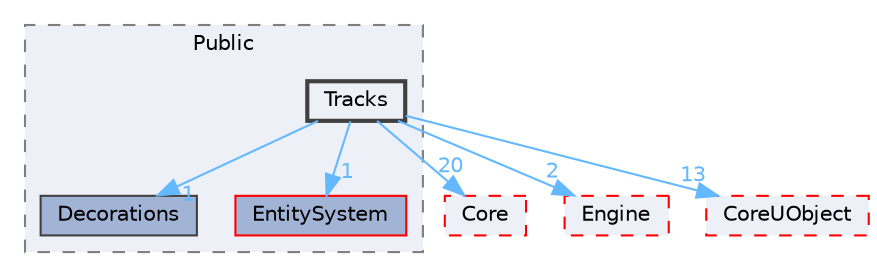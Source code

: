 digraph "Tracks"
{
 // INTERACTIVE_SVG=YES
 // LATEX_PDF_SIZE
  bgcolor="transparent";
  edge [fontname=Helvetica,fontsize=10,labelfontname=Helvetica,labelfontsize=10];
  node [fontname=Helvetica,fontsize=10,shape=box,height=0.2,width=0.4];
  compound=true
  subgraph clusterdir_e91b7eabbe3727cf625790e36a8d5a32 {
    graph [ bgcolor="#edf0f7", pencolor="grey50", label="Public", fontname=Helvetica,fontsize=10 style="filled,dashed", URL="dir_e91b7eabbe3727cf625790e36a8d5a32.html",tooltip=""]
  dir_5e890493d67211ddcead69c726c41c09 [label="Decorations", fillcolor="#a2b4d6", color="grey25", style="filled", URL="dir_5e890493d67211ddcead69c726c41c09.html",tooltip=""];
  dir_9f169b765d162de32ed1ea56a894739d [label="EntitySystem", fillcolor="#a2b4d6", color="red", style="filled", URL="dir_9f169b765d162de32ed1ea56a894739d.html",tooltip=""];
  dir_49665b2ecfc015744e52cdb9cadbb306 [label="Tracks", fillcolor="#edf0f7", color="grey25", style="filled,bold", URL="dir_49665b2ecfc015744e52cdb9cadbb306.html",tooltip=""];
  }
  dir_0e6cddcc9caa1238c7f3774224afaa45 [label="Core", fillcolor="#edf0f7", color="red", style="filled,dashed", URL="dir_0e6cddcc9caa1238c7f3774224afaa45.html",tooltip=""];
  dir_fdf6aa5c3cf3805bb958134448d60562 [label="Engine", fillcolor="#edf0f7", color="red", style="filled,dashed", URL="dir_fdf6aa5c3cf3805bb958134448d60562.html",tooltip=""];
  dir_4c499e5e32e2b4479ad7e552df73eeae [label="CoreUObject", fillcolor="#edf0f7", color="red", style="filled,dashed", URL="dir_4c499e5e32e2b4479ad7e552df73eeae.html",tooltip=""];
  dir_49665b2ecfc015744e52cdb9cadbb306->dir_0e6cddcc9caa1238c7f3774224afaa45 [headlabel="20", labeldistance=1.5 headhref="dir_001202_000266.html" href="dir_001202_000266.html" color="steelblue1" fontcolor="steelblue1"];
  dir_49665b2ecfc015744e52cdb9cadbb306->dir_4c499e5e32e2b4479ad7e552df73eeae [headlabel="13", labeldistance=1.5 headhref="dir_001202_000268.html" href="dir_001202_000268.html" color="steelblue1" fontcolor="steelblue1"];
  dir_49665b2ecfc015744e52cdb9cadbb306->dir_5e890493d67211ddcead69c726c41c09 [headlabel="1", labeldistance=1.5 headhref="dir_001202_000303.html" href="dir_001202_000303.html" color="steelblue1" fontcolor="steelblue1"];
  dir_49665b2ecfc015744e52cdb9cadbb306->dir_9f169b765d162de32ed1ea56a894739d [headlabel="1", labeldistance=1.5 headhref="dir_001202_000369.html" href="dir_001202_000369.html" color="steelblue1" fontcolor="steelblue1"];
  dir_49665b2ecfc015744e52cdb9cadbb306->dir_fdf6aa5c3cf3805bb958134448d60562 [headlabel="2", labeldistance=1.5 headhref="dir_001202_000366.html" href="dir_001202_000366.html" color="steelblue1" fontcolor="steelblue1"];
}

